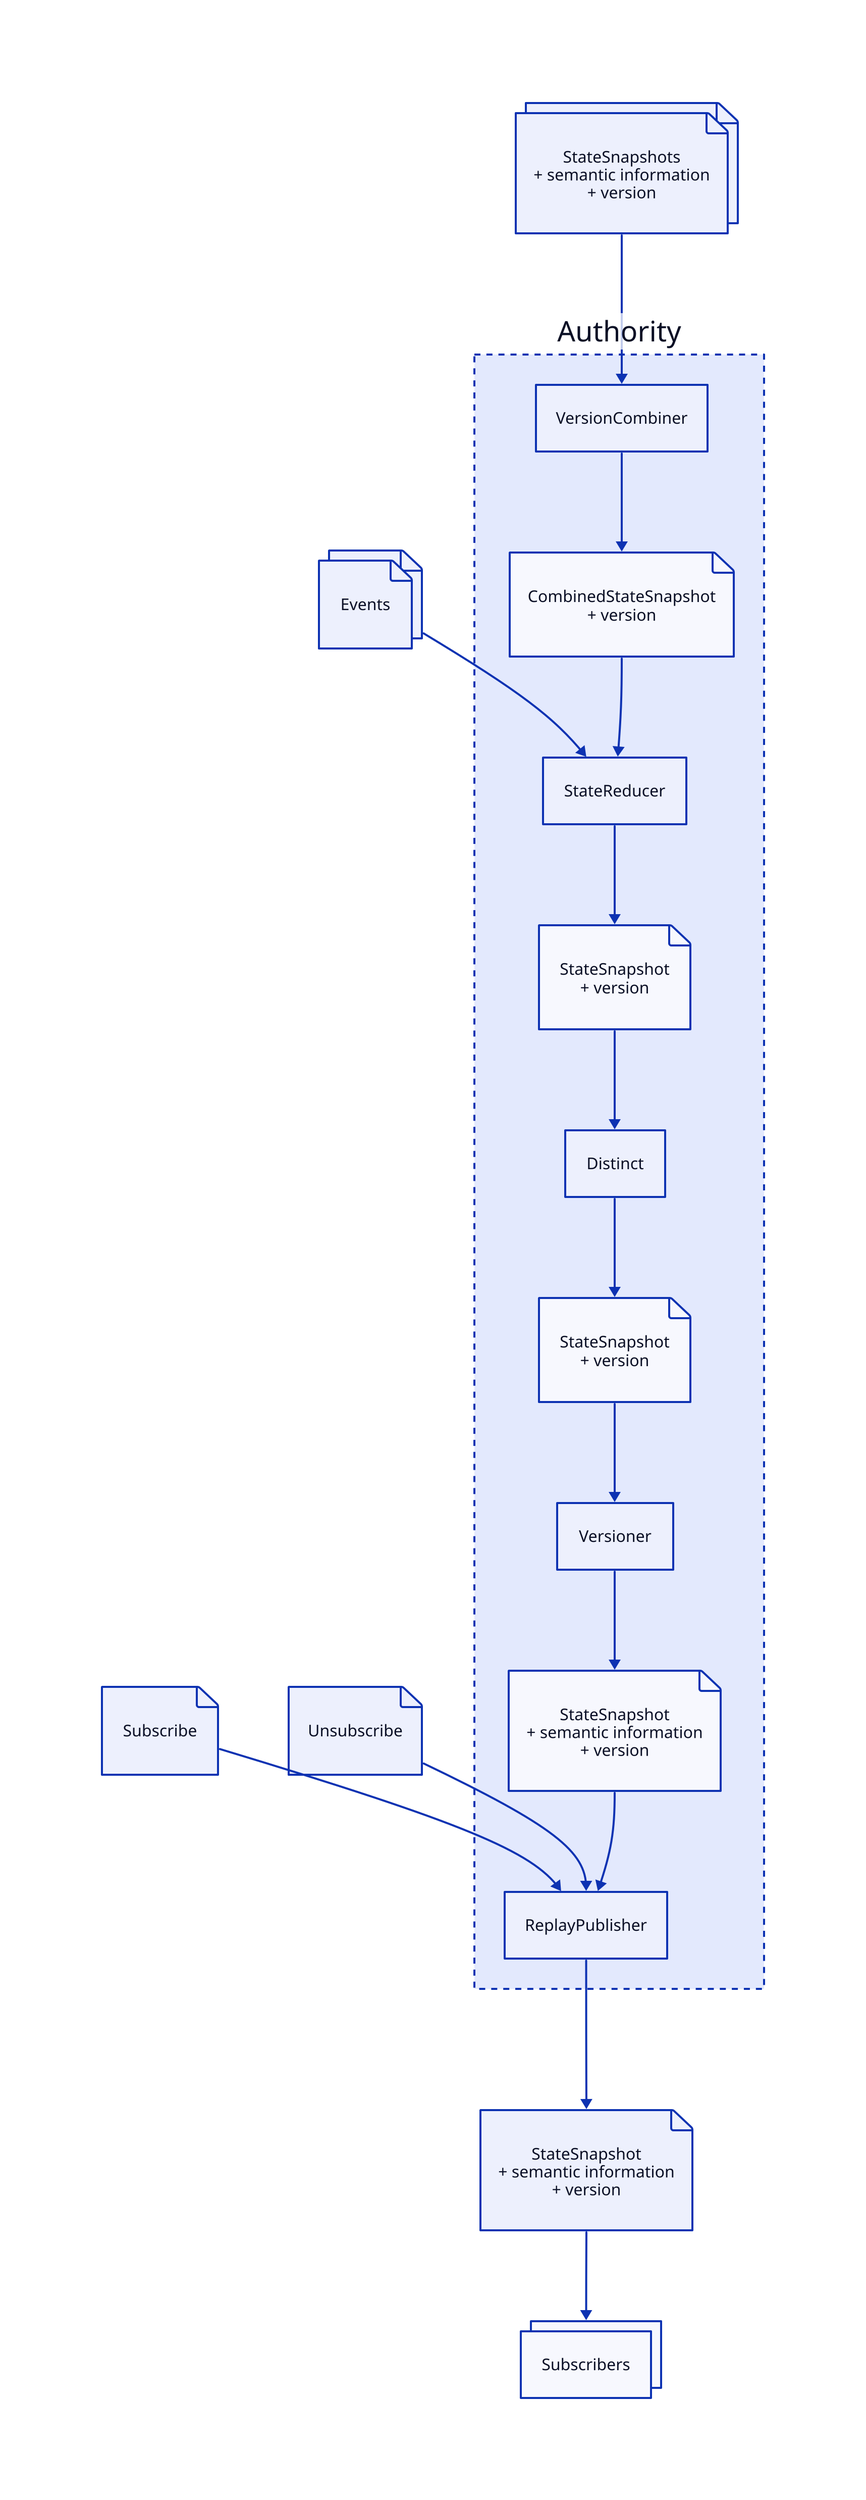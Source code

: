classes: {
  composition: {
    style.stroke-dash: 3
  }
}

# Input messages
Events: {
  style.multiple: true
  shape: page
}
Events -> Authority.StateReducer
StateSnapshots: StateSnapshots\n+ semantic information\n+ version {
  style.multiple: true
  shape: page
}
StateSnapshots -> Authority.VersionCombiner
Subscribe: {
  shape: page
}
Subscribe -> Authority.ReplayPublisher
Unsubscribe: {
  shape: page
}
Unsubscribe -> Authority.ReplayPublisher

# Main actor
Authority: {
  class: composition

  # Internal actors
  Distinct
  ReplayPublisher
  StateReducer
  VersionCombiner
  Versioner

  CombinedStateSnapshot: CombinedStateSnapshot\n+ version {
    shape: page
  }
  VersionCombiner -> CombinedStateSnapshot -> StateReducer
  DistinctStateSnapshot: StateSnapshot\n+ version {
    shape: page
  }
  Distinct -> DistinctStateSnapshot -> Versioner
  StateSnapshotWithMetaData: StateSnapshot\n+ semantic information\n+ version {
    shape: page
  }
  Versioner -> StateSnapshotWithMetaData -> ReplayPublisher
  StateSnapshot: StateSnapshot\n+ version {
    shape: page
  }
  StateReducer -> StateSnapshot -> Distinct
}

# Output messages
OutputStateSnapshot: StateSnapshot\n+ semantic information\n+ version {
  shape: page
}
Authority.ReplayPublisher -> OutputStateSnapshot -> Subscribers

# Environment actors
Subscribers: {
  style.multiple: true
}

